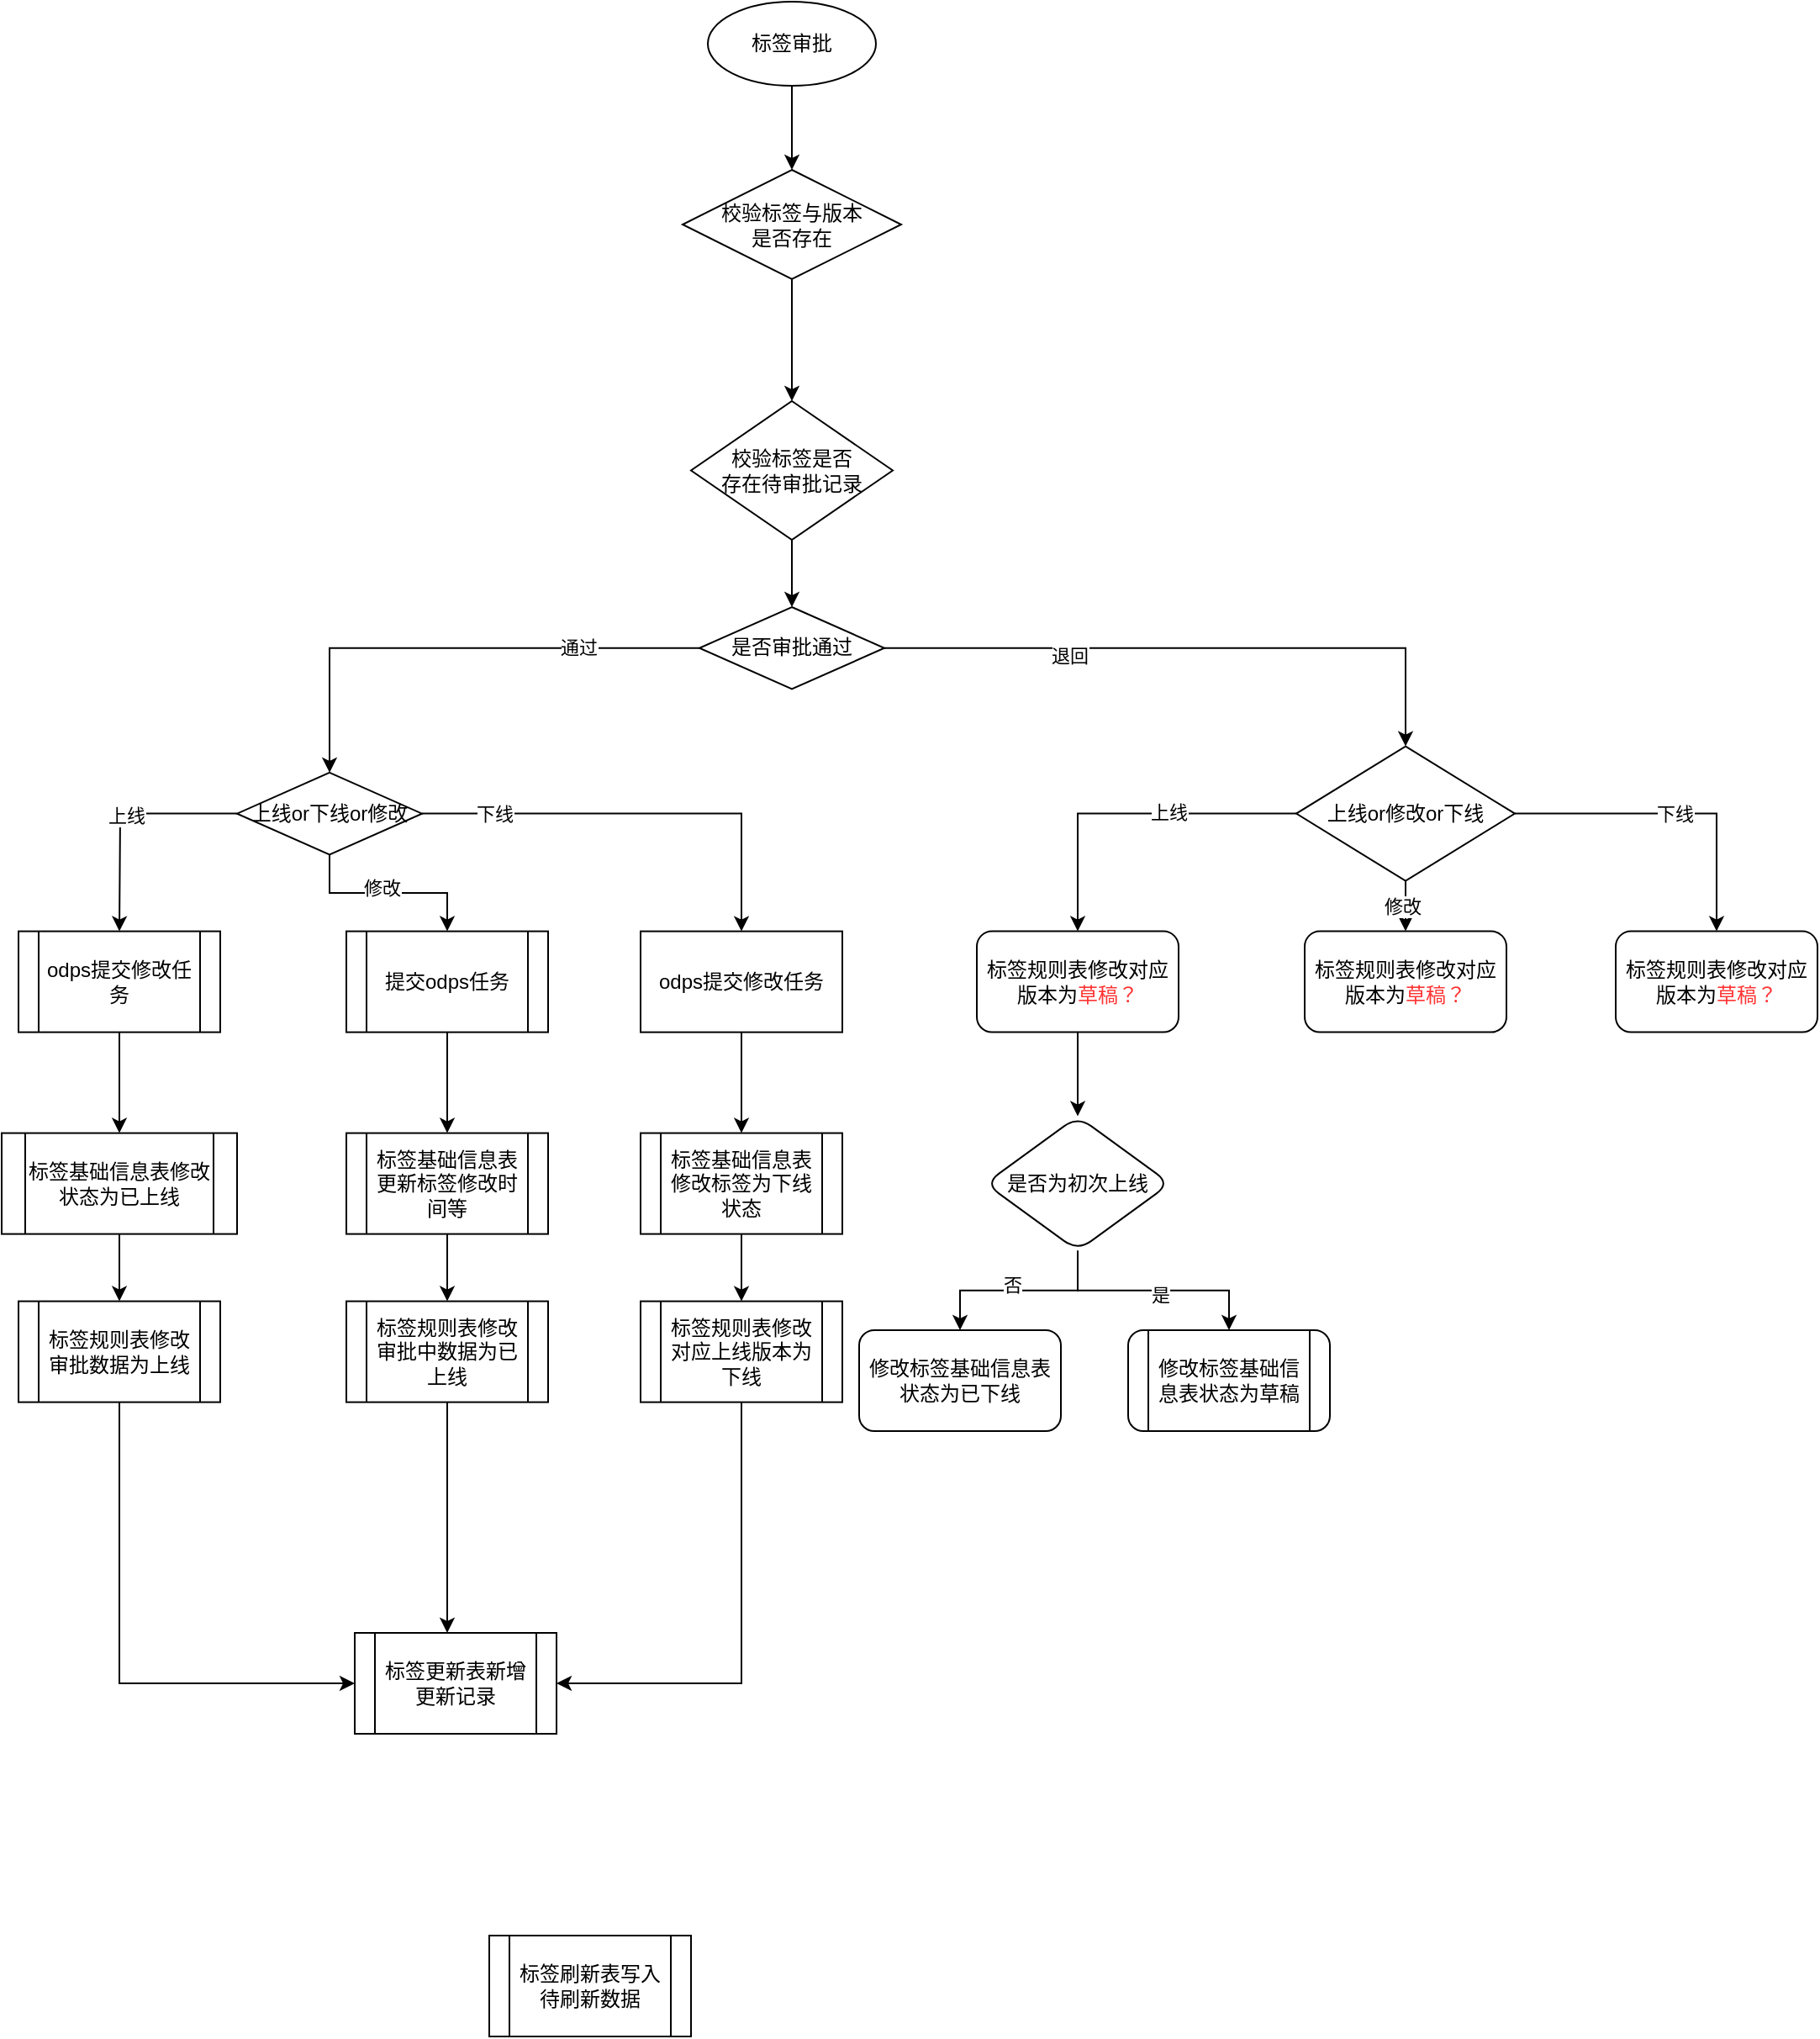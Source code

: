 <mxfile version="24.8.0">
  <diagram name="第 1 页" id="r06FoLyysgKDfk4ss8ph">
    <mxGraphModel dx="1853" dy="650" grid="1" gridSize="10" guides="1" tooltips="1" connect="1" arrows="1" fold="1" page="1" pageScale="1" pageWidth="827" pageHeight="1169" math="0" shadow="0">
      <root>
        <mxCell id="0" />
        <mxCell id="1" parent="0" />
        <mxCell id="fn0Ux1Jt2qbfrXhC0f1r-3" value="" style="edgeStyle=orthogonalEdgeStyle;rounded=0;orthogonalLoop=1;jettySize=auto;html=1;" parent="1" source="fn0Ux1Jt2qbfrXhC0f1r-1" target="fn0Ux1Jt2qbfrXhC0f1r-2" edge="1">
          <mxGeometry relative="1" as="geometry" />
        </mxCell>
        <mxCell id="fn0Ux1Jt2qbfrXhC0f1r-1" value="标签审批" style="ellipse;whiteSpace=wrap;html=1;" parent="1" vertex="1">
          <mxGeometry x="230" y="110" width="100" height="50" as="geometry" />
        </mxCell>
        <mxCell id="fn0Ux1Jt2qbfrXhC0f1r-5" value="" style="edgeStyle=orthogonalEdgeStyle;rounded=0;orthogonalLoop=1;jettySize=auto;html=1;" parent="1" source="fn0Ux1Jt2qbfrXhC0f1r-2" target="fn0Ux1Jt2qbfrXhC0f1r-4" edge="1">
          <mxGeometry relative="1" as="geometry" />
        </mxCell>
        <mxCell id="fn0Ux1Jt2qbfrXhC0f1r-2" value="校验标签与版本&lt;div&gt;是否存在&lt;/div&gt;" style="rhombus;whiteSpace=wrap;html=1;" parent="1" vertex="1">
          <mxGeometry x="215" y="210" width="130" height="65" as="geometry" />
        </mxCell>
        <mxCell id="fn0Ux1Jt2qbfrXhC0f1r-7" value="" style="edgeStyle=orthogonalEdgeStyle;rounded=0;orthogonalLoop=1;jettySize=auto;html=1;" parent="1" source="fn0Ux1Jt2qbfrXhC0f1r-4" target="fn0Ux1Jt2qbfrXhC0f1r-6" edge="1">
          <mxGeometry relative="1" as="geometry" />
        </mxCell>
        <mxCell id="fn0Ux1Jt2qbfrXhC0f1r-4" value="校验标签是否&lt;div&gt;存在待审批记录&lt;/div&gt;" style="rhombus;whiteSpace=wrap;html=1;" parent="1" vertex="1">
          <mxGeometry x="220" y="347.5" width="120" height="82.5" as="geometry" />
        </mxCell>
        <mxCell id="fn0Ux1Jt2qbfrXhC0f1r-9" value="" style="edgeStyle=orthogonalEdgeStyle;rounded=0;orthogonalLoop=1;jettySize=auto;html=1;" parent="1" source="fn0Ux1Jt2qbfrXhC0f1r-6" edge="1" target="jptFg6-p0BdRSxH8RKtY-22">
          <mxGeometry relative="1" as="geometry">
            <mxPoint x="450" y="560.01" as="targetPoint" />
          </mxGeometry>
        </mxCell>
        <mxCell id="fn0Ux1Jt2qbfrXhC0f1r-10" value="退回" style="edgeLabel;html=1;align=center;verticalAlign=middle;resizable=0;points=[];" parent="fn0Ux1Jt2qbfrXhC0f1r-9" vertex="1" connectable="0">
          <mxGeometry x="-0.402" y="-4" relative="1" as="geometry">
            <mxPoint as="offset" />
          </mxGeometry>
        </mxCell>
        <mxCell id="fn0Ux1Jt2qbfrXhC0f1r-12" value="" style="edgeStyle=orthogonalEdgeStyle;rounded=0;orthogonalLoop=1;jettySize=auto;html=1;" parent="1" source="fn0Ux1Jt2qbfrXhC0f1r-6" target="fn0Ux1Jt2qbfrXhC0f1r-11" edge="1">
          <mxGeometry relative="1" as="geometry">
            <mxPoint x="65" y="497" as="sourcePoint" />
          </mxGeometry>
        </mxCell>
        <mxCell id="fn0Ux1Jt2qbfrXhC0f1r-27" value="通过" style="edgeLabel;html=1;align=center;verticalAlign=middle;resizable=0;points=[];" parent="fn0Ux1Jt2qbfrXhC0f1r-12" vertex="1" connectable="0">
          <mxGeometry x="-0.512" y="-1" relative="1" as="geometry">
            <mxPoint as="offset" />
          </mxGeometry>
        </mxCell>
        <mxCell id="fn0Ux1Jt2qbfrXhC0f1r-6" value="是否审批通过" style="rhombus;whiteSpace=wrap;html=1;" parent="1" vertex="1">
          <mxGeometry x="225" y="470" width="110" height="48.75" as="geometry" />
        </mxCell>
        <mxCell id="fn0Ux1Jt2qbfrXhC0f1r-14" value="" style="edgeStyle=orthogonalEdgeStyle;rounded=0;orthogonalLoop=1;jettySize=auto;html=1;" parent="1" source="fn0Ux1Jt2qbfrXhC0f1r-11" edge="1">
          <mxGeometry relative="1" as="geometry">
            <mxPoint x="-120" y="662.8" as="targetPoint" />
          </mxGeometry>
        </mxCell>
        <mxCell id="fn0Ux1Jt2qbfrXhC0f1r-15" value="上线" style="edgeLabel;html=1;align=center;verticalAlign=middle;resizable=0;points=[];" parent="fn0Ux1Jt2qbfrXhC0f1r-14" vertex="1" connectable="0">
          <mxGeometry x="-0.056" y="1" relative="1" as="geometry">
            <mxPoint as="offset" />
          </mxGeometry>
        </mxCell>
        <mxCell id="fn0Ux1Jt2qbfrXhC0f1r-22" value="" style="edgeStyle=orthogonalEdgeStyle;rounded=0;orthogonalLoop=1;jettySize=auto;html=1;" parent="1" source="fn0Ux1Jt2qbfrXhC0f1r-11" target="fn0Ux1Jt2qbfrXhC0f1r-21" edge="1">
          <mxGeometry relative="1" as="geometry">
            <Array as="points">
              <mxPoint x="250" y="593" />
            </Array>
          </mxGeometry>
        </mxCell>
        <mxCell id="fn0Ux1Jt2qbfrXhC0f1r-23" value="下线" style="edgeLabel;html=1;align=center;verticalAlign=middle;resizable=0;points=[];" parent="fn0Ux1Jt2qbfrXhC0f1r-22" vertex="1" connectable="0">
          <mxGeometry x="-0.672" relative="1" as="geometry">
            <mxPoint as="offset" />
          </mxGeometry>
        </mxCell>
        <mxCell id="jptFg6-p0BdRSxH8RKtY-8" value="" style="edgeStyle=orthogonalEdgeStyle;rounded=0;orthogonalLoop=1;jettySize=auto;html=1;entryX=0.5;entryY=0;entryDx=0;entryDy=0;" edge="1" parent="1" source="fn0Ux1Jt2qbfrXhC0f1r-11" target="jptFg6-p0BdRSxH8RKtY-9">
          <mxGeometry relative="1" as="geometry">
            <mxPoint x="75" y="652.8" as="targetPoint" />
          </mxGeometry>
        </mxCell>
        <mxCell id="jptFg6-p0BdRSxH8RKtY-19" value="修改" style="edgeLabel;html=1;align=center;verticalAlign=middle;resizable=0;points=[];" vertex="1" connectable="0" parent="jptFg6-p0BdRSxH8RKtY-8">
          <mxGeometry x="-0.072" y="3" relative="1" as="geometry">
            <mxPoint as="offset" />
          </mxGeometry>
        </mxCell>
        <mxCell id="fn0Ux1Jt2qbfrXhC0f1r-11" value="上线or下线or修改" style="rhombus;whiteSpace=wrap;html=1;" parent="1" vertex="1">
          <mxGeometry x="-50" y="568.44" width="110" height="48.75" as="geometry" />
        </mxCell>
        <mxCell id="fn0Ux1Jt2qbfrXhC0f1r-18" value="" style="edgeStyle=orthogonalEdgeStyle;rounded=0;orthogonalLoop=1;jettySize=auto;html=1;" parent="1" source="fn0Ux1Jt2qbfrXhC0f1r-16" target="fn0Ux1Jt2qbfrXhC0f1r-17" edge="1">
          <mxGeometry relative="1" as="geometry" />
        </mxCell>
        <mxCell id="fn0Ux1Jt2qbfrXhC0f1r-16" value="odps提交修改任务" style="shape=process;whiteSpace=wrap;html=1;backgroundOutline=1;" parent="1" vertex="1">
          <mxGeometry x="-180" y="662.8" width="120" height="60" as="geometry" />
        </mxCell>
        <mxCell id="fn0Ux1Jt2qbfrXhC0f1r-32" value="" style="edgeStyle=orthogonalEdgeStyle;rounded=0;orthogonalLoop=1;jettySize=auto;html=1;" parent="1" source="fn0Ux1Jt2qbfrXhC0f1r-17" target="fn0Ux1Jt2qbfrXhC0f1r-31" edge="1">
          <mxGeometry relative="1" as="geometry" />
        </mxCell>
        <mxCell id="fn0Ux1Jt2qbfrXhC0f1r-17" value="标签基础信息表修改状态为已上线" style="shape=process;whiteSpace=wrap;html=1;backgroundOutline=1;" parent="1" vertex="1">
          <mxGeometry x="-190" y="782.8" width="140" height="60" as="geometry" />
        </mxCell>
        <mxCell id="fn0Ux1Jt2qbfrXhC0f1r-19" value="标签刷新表写入待刷新数据" style="shape=process;whiteSpace=wrap;html=1;backgroundOutline=1;" parent="1" vertex="1">
          <mxGeometry x="100" y="1260" width="120" height="60" as="geometry" />
        </mxCell>
        <mxCell id="fn0Ux1Jt2qbfrXhC0f1r-25" value="" style="edgeStyle=orthogonalEdgeStyle;rounded=0;orthogonalLoop=1;jettySize=auto;html=1;" parent="1" source="fn0Ux1Jt2qbfrXhC0f1r-21" target="fn0Ux1Jt2qbfrXhC0f1r-24" edge="1">
          <mxGeometry relative="1" as="geometry" />
        </mxCell>
        <mxCell id="fn0Ux1Jt2qbfrXhC0f1r-21" value="odps提交修改任务" style="whiteSpace=wrap;html=1;" parent="1" vertex="1">
          <mxGeometry x="190" y="662.805" width="120" height="60" as="geometry" />
        </mxCell>
        <mxCell id="fn0Ux1Jt2qbfrXhC0f1r-34" value="" style="edgeStyle=orthogonalEdgeStyle;rounded=0;orthogonalLoop=1;jettySize=auto;html=1;" parent="1" source="fn0Ux1Jt2qbfrXhC0f1r-24" target="fn0Ux1Jt2qbfrXhC0f1r-33" edge="1">
          <mxGeometry relative="1" as="geometry" />
        </mxCell>
        <mxCell id="fn0Ux1Jt2qbfrXhC0f1r-24" value="标签基础信息表修改标签为下线状态" style="shape=process;whiteSpace=wrap;html=1;backgroundOutline=1;" parent="1" vertex="1">
          <mxGeometry x="190" y="782.795" width="120" height="60" as="geometry" />
        </mxCell>
        <mxCell id="jptFg6-p0BdRSxH8RKtY-3" style="edgeStyle=orthogonalEdgeStyle;rounded=0;orthogonalLoop=1;jettySize=auto;html=1;entryX=0;entryY=0.5;entryDx=0;entryDy=0;" edge="1" parent="1" source="fn0Ux1Jt2qbfrXhC0f1r-31" target="jptFg6-p0BdRSxH8RKtY-1">
          <mxGeometry relative="1" as="geometry">
            <Array as="points">
              <mxPoint x="-120" y="1110" />
            </Array>
          </mxGeometry>
        </mxCell>
        <mxCell id="fn0Ux1Jt2qbfrXhC0f1r-31" value="标签规则表修改审批数据为上线" style="shape=process;whiteSpace=wrap;html=1;backgroundOutline=1;" parent="1" vertex="1">
          <mxGeometry x="-180" y="882.8" width="120" height="60" as="geometry" />
        </mxCell>
        <mxCell id="jptFg6-p0BdRSxH8RKtY-15" style="edgeStyle=orthogonalEdgeStyle;rounded=0;orthogonalLoop=1;jettySize=auto;html=1;" edge="1" parent="1" source="fn0Ux1Jt2qbfrXhC0f1r-33" target="jptFg6-p0BdRSxH8RKtY-1">
          <mxGeometry relative="1" as="geometry">
            <Array as="points">
              <mxPoint x="250" y="1110" />
            </Array>
          </mxGeometry>
        </mxCell>
        <mxCell id="fn0Ux1Jt2qbfrXhC0f1r-33" value="标签规则表修改对应上线版本为下线" style="shape=process;whiteSpace=wrap;html=1;backgroundOutline=1;" parent="1" vertex="1">
          <mxGeometry x="190" y="882.805" width="120" height="60" as="geometry" />
        </mxCell>
        <mxCell id="jptFg6-p0BdRSxH8RKtY-1" value="标签更新表新增更新记录" style="shape=process;whiteSpace=wrap;html=1;backgroundOutline=1;" vertex="1" parent="1">
          <mxGeometry x="20" y="1080" width="120" height="60" as="geometry" />
        </mxCell>
        <mxCell id="jptFg6-p0BdRSxH8RKtY-14" value="" style="edgeStyle=orthogonalEdgeStyle;rounded=0;orthogonalLoop=1;jettySize=auto;html=1;" edge="1" parent="1" source="jptFg6-p0BdRSxH8RKtY-9" target="jptFg6-p0BdRSxH8RKtY-13">
          <mxGeometry relative="1" as="geometry" />
        </mxCell>
        <mxCell id="jptFg6-p0BdRSxH8RKtY-9" value="提交odps任务" style="shape=process;whiteSpace=wrap;html=1;backgroundOutline=1;" vertex="1" parent="1">
          <mxGeometry x="15" y="662.8" width="120" height="60" as="geometry" />
        </mxCell>
        <mxCell id="jptFg6-p0BdRSxH8RKtY-17" value="" style="edgeStyle=orthogonalEdgeStyle;rounded=0;orthogonalLoop=1;jettySize=auto;html=1;" edge="1" parent="1" source="jptFg6-p0BdRSxH8RKtY-13" target="jptFg6-p0BdRSxH8RKtY-16">
          <mxGeometry relative="1" as="geometry" />
        </mxCell>
        <mxCell id="jptFg6-p0BdRSxH8RKtY-13" value="标签基础信息表更新标签修改时间等" style="shape=process;whiteSpace=wrap;html=1;backgroundOutline=1;" vertex="1" parent="1">
          <mxGeometry x="15" y="782.8" width="120" height="60" as="geometry" />
        </mxCell>
        <mxCell id="jptFg6-p0BdRSxH8RKtY-21" value="" style="edgeStyle=orthogonalEdgeStyle;rounded=0;orthogonalLoop=1;jettySize=auto;html=1;" edge="1" parent="1" source="jptFg6-p0BdRSxH8RKtY-16" target="jptFg6-p0BdRSxH8RKtY-1">
          <mxGeometry relative="1" as="geometry">
            <Array as="points">
              <mxPoint x="75" y="1070" />
              <mxPoint x="75" y="1070" />
            </Array>
          </mxGeometry>
        </mxCell>
        <mxCell id="jptFg6-p0BdRSxH8RKtY-16" value="标签规则表修改审批中数据为已上线" style="shape=process;whiteSpace=wrap;html=1;backgroundOutline=1;" vertex="1" parent="1">
          <mxGeometry x="15" y="882.8" width="120" height="60" as="geometry" />
        </mxCell>
        <mxCell id="jptFg6-p0BdRSxH8RKtY-24" value="" style="edgeStyle=orthogonalEdgeStyle;rounded=0;orthogonalLoop=1;jettySize=auto;html=1;" edge="1" parent="1" source="jptFg6-p0BdRSxH8RKtY-22" target="jptFg6-p0BdRSxH8RKtY-23">
          <mxGeometry relative="1" as="geometry" />
        </mxCell>
        <mxCell id="jptFg6-p0BdRSxH8RKtY-25" value="上线" style="edgeLabel;html=1;align=center;verticalAlign=middle;resizable=0;points=[];" vertex="1" connectable="0" parent="jptFg6-p0BdRSxH8RKtY-24">
          <mxGeometry x="-0.24" y="-1" relative="1" as="geometry">
            <mxPoint as="offset" />
          </mxGeometry>
        </mxCell>
        <mxCell id="jptFg6-p0BdRSxH8RKtY-27" value="" style="edgeStyle=orthogonalEdgeStyle;rounded=0;orthogonalLoop=1;jettySize=auto;html=1;" edge="1" parent="1" source="jptFg6-p0BdRSxH8RKtY-22" target="jptFg6-p0BdRSxH8RKtY-26">
          <mxGeometry relative="1" as="geometry" />
        </mxCell>
        <mxCell id="jptFg6-p0BdRSxH8RKtY-28" value="修改" style="edgeLabel;html=1;align=center;verticalAlign=middle;resizable=0;points=[];" vertex="1" connectable="0" parent="jptFg6-p0BdRSxH8RKtY-27">
          <mxGeometry x="0.004" y="2" relative="1" as="geometry">
            <mxPoint as="offset" />
          </mxGeometry>
        </mxCell>
        <mxCell id="jptFg6-p0BdRSxH8RKtY-35" value="下线" style="edgeStyle=orthogonalEdgeStyle;rounded=0;orthogonalLoop=1;jettySize=auto;html=1;" edge="1" parent="1" source="jptFg6-p0BdRSxH8RKtY-22" target="jptFg6-p0BdRSxH8RKtY-34">
          <mxGeometry relative="1" as="geometry" />
        </mxCell>
        <mxCell id="jptFg6-p0BdRSxH8RKtY-22" value="上线or修改or下线" style="rhombus;whiteSpace=wrap;html=1;" vertex="1" parent="1">
          <mxGeometry x="580" y="552.81" width="130" height="80" as="geometry" />
        </mxCell>
        <mxCell id="jptFg6-p0BdRSxH8RKtY-30" value="" style="edgeStyle=orthogonalEdgeStyle;rounded=0;orthogonalLoop=1;jettySize=auto;html=1;" edge="1" parent="1" source="jptFg6-p0BdRSxH8RKtY-23" target="jptFg6-p0BdRSxH8RKtY-29">
          <mxGeometry relative="1" as="geometry" />
        </mxCell>
        <mxCell id="jptFg6-p0BdRSxH8RKtY-23" value="标签规则表修改对应版本为&lt;font color=&quot;#ff3333&quot;&gt;草稿？&lt;/font&gt;" style="rounded=1;whiteSpace=wrap;html=1;" vertex="1" parent="1">
          <mxGeometry x="390" y="662.8" width="120" height="60" as="geometry" />
        </mxCell>
        <mxCell id="jptFg6-p0BdRSxH8RKtY-26" value="标签规则表修改对应版本为&lt;font color=&quot;#ff3333&quot;&gt;草稿？&lt;/font&gt;" style="rounded=1;whiteSpace=wrap;html=1;" vertex="1" parent="1">
          <mxGeometry x="585" y="662.8" width="120" height="60" as="geometry" />
        </mxCell>
        <mxCell id="jptFg6-p0BdRSxH8RKtY-33" value="" style="edgeStyle=orthogonalEdgeStyle;rounded=0;orthogonalLoop=1;jettySize=auto;html=1;" edge="1" parent="1" source="jptFg6-p0BdRSxH8RKtY-29" target="jptFg6-p0BdRSxH8RKtY-32">
          <mxGeometry relative="1" as="geometry" />
        </mxCell>
        <mxCell id="jptFg6-p0BdRSxH8RKtY-39" value="是" style="edgeLabel;html=1;align=center;verticalAlign=middle;resizable=0;points=[];" vertex="1" connectable="0" parent="jptFg6-p0BdRSxH8RKtY-33">
          <mxGeometry x="0.051" y="-2" relative="1" as="geometry">
            <mxPoint as="offset" />
          </mxGeometry>
        </mxCell>
        <mxCell id="jptFg6-p0BdRSxH8RKtY-36" style="edgeStyle=orthogonalEdgeStyle;rounded=0;orthogonalLoop=1;jettySize=auto;html=1;" edge="1" parent="1" source="jptFg6-p0BdRSxH8RKtY-29" target="jptFg6-p0BdRSxH8RKtY-37">
          <mxGeometry relative="1" as="geometry">
            <mxPoint x="370" y="950" as="targetPoint" />
          </mxGeometry>
        </mxCell>
        <mxCell id="jptFg6-p0BdRSxH8RKtY-38" value="否" style="edgeLabel;html=1;align=center;verticalAlign=middle;resizable=0;points=[];" vertex="1" connectable="0" parent="jptFg6-p0BdRSxH8RKtY-36">
          <mxGeometry x="0.068" y="-4" relative="1" as="geometry">
            <mxPoint as="offset" />
          </mxGeometry>
        </mxCell>
        <mxCell id="jptFg6-p0BdRSxH8RKtY-29" value="是否为初次上线" style="rhombus;whiteSpace=wrap;html=1;rounded=1;" vertex="1" parent="1">
          <mxGeometry x="395" y="772.8" width="110" height="80" as="geometry" />
        </mxCell>
        <mxCell id="jptFg6-p0BdRSxH8RKtY-32" value="修改标签基础信息表状态为草稿" style="shape=process;whiteSpace=wrap;html=1;backgroundOutline=1;rounded=1;" vertex="1" parent="1">
          <mxGeometry x="480" y="900" width="120" height="60" as="geometry" />
        </mxCell>
        <mxCell id="jptFg6-p0BdRSxH8RKtY-34" value="标签规则表修改对应版本为&lt;font color=&quot;#ff3333&quot;&gt;草稿？&lt;/font&gt;" style="rounded=1;whiteSpace=wrap;html=1;" vertex="1" parent="1">
          <mxGeometry x="770" y="662.8" width="120" height="60" as="geometry" />
        </mxCell>
        <mxCell id="jptFg6-p0BdRSxH8RKtY-37" value="修改标签基础信息表状态为已下线" style="rounded=1;whiteSpace=wrap;html=1;" vertex="1" parent="1">
          <mxGeometry x="320" y="900" width="120" height="60" as="geometry" />
        </mxCell>
      </root>
    </mxGraphModel>
  </diagram>
</mxfile>
